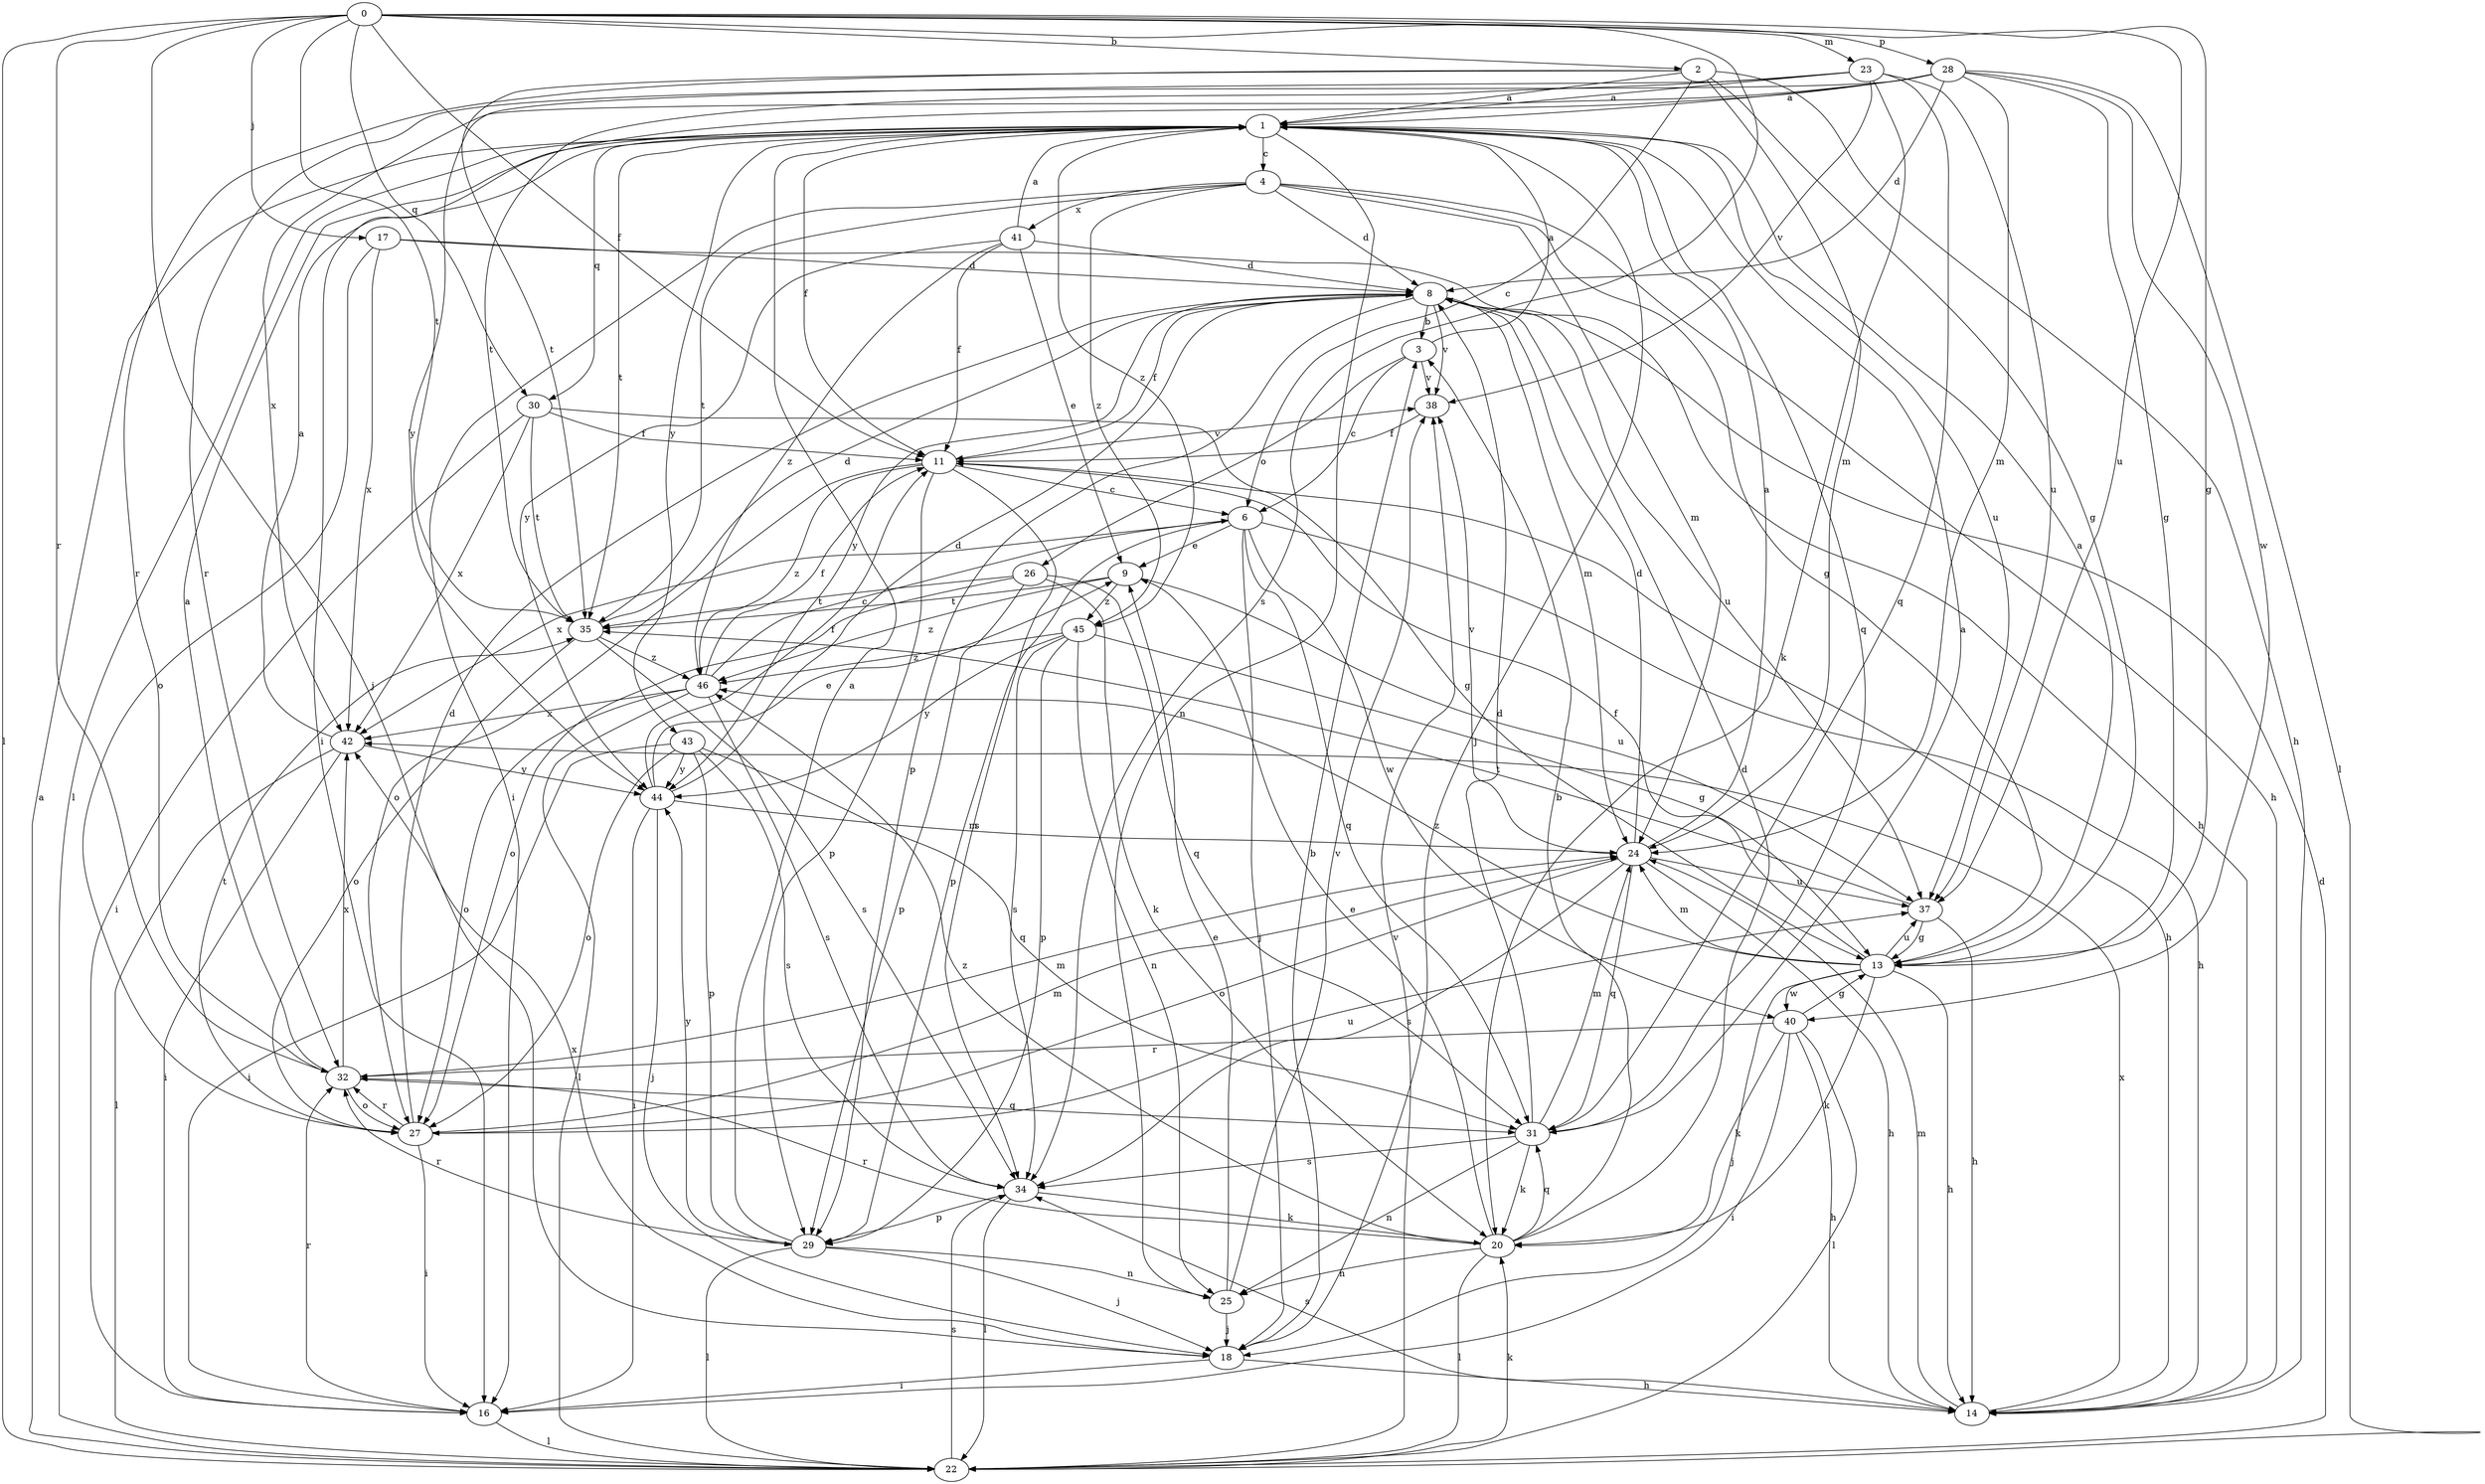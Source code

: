strict digraph  {
0;
1;
2;
3;
4;
6;
8;
9;
11;
13;
14;
16;
17;
18;
20;
22;
23;
24;
25;
26;
27;
28;
29;
30;
31;
32;
34;
35;
37;
38;
40;
41;
42;
43;
44;
45;
46;
0 -> 2  [label=b];
0 -> 11  [label=f];
0 -> 13  [label=g];
0 -> 17  [label=j];
0 -> 18  [label=j];
0 -> 22  [label=l];
0 -> 23  [label=m];
0 -> 28  [label=p];
0 -> 30  [label=q];
0 -> 32  [label=r];
0 -> 34  [label=s];
0 -> 35  [label=t];
0 -> 37  [label=u];
1 -> 4  [label=c];
1 -> 11  [label=f];
1 -> 18  [label=j];
1 -> 22  [label=l];
1 -> 25  [label=n];
1 -> 30  [label=q];
1 -> 31  [label=q];
1 -> 35  [label=t];
1 -> 37  [label=u];
1 -> 43  [label=y];
1 -> 45  [label=z];
2 -> 1  [label=a];
2 -> 6  [label=c];
2 -> 13  [label=g];
2 -> 14  [label=h];
2 -> 24  [label=m];
2 -> 32  [label=r];
2 -> 35  [label=t];
3 -> 1  [label=a];
3 -> 6  [label=c];
3 -> 26  [label=o];
3 -> 38  [label=v];
4 -> 8  [label=d];
4 -> 13  [label=g];
4 -> 14  [label=h];
4 -> 16  [label=i];
4 -> 24  [label=m];
4 -> 35  [label=t];
4 -> 41  [label=x];
4 -> 45  [label=z];
6 -> 9  [label=e];
6 -> 14  [label=h];
6 -> 18  [label=j];
6 -> 29  [label=p];
6 -> 31  [label=q];
6 -> 40  [label=w];
6 -> 42  [label=x];
8 -> 3  [label=b];
8 -> 11  [label=f];
8 -> 24  [label=m];
8 -> 29  [label=p];
8 -> 37  [label=u];
8 -> 38  [label=v];
8 -> 44  [label=y];
9 -> 35  [label=t];
9 -> 37  [label=u];
9 -> 45  [label=z];
9 -> 46  [label=z];
11 -> 6  [label=c];
11 -> 14  [label=h];
11 -> 27  [label=o];
11 -> 29  [label=p];
11 -> 34  [label=s];
11 -> 38  [label=v];
11 -> 46  [label=z];
13 -> 1  [label=a];
13 -> 11  [label=f];
13 -> 14  [label=h];
13 -> 18  [label=j];
13 -> 20  [label=k];
13 -> 24  [label=m];
13 -> 37  [label=u];
13 -> 40  [label=w];
13 -> 46  [label=z];
14 -> 24  [label=m];
14 -> 34  [label=s];
14 -> 42  [label=x];
16 -> 22  [label=l];
16 -> 32  [label=r];
17 -> 8  [label=d];
17 -> 14  [label=h];
17 -> 27  [label=o];
17 -> 42  [label=x];
18 -> 3  [label=b];
18 -> 14  [label=h];
18 -> 16  [label=i];
18 -> 42  [label=x];
20 -> 3  [label=b];
20 -> 8  [label=d];
20 -> 9  [label=e];
20 -> 22  [label=l];
20 -> 25  [label=n];
20 -> 31  [label=q];
20 -> 32  [label=r];
20 -> 46  [label=z];
22 -> 1  [label=a];
22 -> 8  [label=d];
22 -> 20  [label=k];
22 -> 34  [label=s];
22 -> 38  [label=v];
23 -> 1  [label=a];
23 -> 20  [label=k];
23 -> 31  [label=q];
23 -> 35  [label=t];
23 -> 37  [label=u];
23 -> 38  [label=v];
23 -> 44  [label=y];
24 -> 1  [label=a];
24 -> 8  [label=d];
24 -> 14  [label=h];
24 -> 27  [label=o];
24 -> 31  [label=q];
24 -> 34  [label=s];
24 -> 37  [label=u];
24 -> 38  [label=v];
25 -> 9  [label=e];
25 -> 18  [label=j];
25 -> 38  [label=v];
26 -> 20  [label=k];
26 -> 27  [label=o];
26 -> 29  [label=p];
26 -> 31  [label=q];
26 -> 35  [label=t];
27 -> 8  [label=d];
27 -> 16  [label=i];
27 -> 24  [label=m];
27 -> 32  [label=r];
27 -> 35  [label=t];
27 -> 37  [label=u];
28 -> 1  [label=a];
28 -> 8  [label=d];
28 -> 13  [label=g];
28 -> 16  [label=i];
28 -> 22  [label=l];
28 -> 24  [label=m];
28 -> 32  [label=r];
28 -> 40  [label=w];
28 -> 42  [label=x];
29 -> 1  [label=a];
29 -> 18  [label=j];
29 -> 22  [label=l];
29 -> 25  [label=n];
29 -> 32  [label=r];
29 -> 44  [label=y];
30 -> 11  [label=f];
30 -> 13  [label=g];
30 -> 16  [label=i];
30 -> 35  [label=t];
30 -> 42  [label=x];
31 -> 1  [label=a];
31 -> 8  [label=d];
31 -> 20  [label=k];
31 -> 24  [label=m];
31 -> 25  [label=n];
31 -> 34  [label=s];
32 -> 1  [label=a];
32 -> 24  [label=m];
32 -> 27  [label=o];
32 -> 31  [label=q];
32 -> 42  [label=x];
34 -> 20  [label=k];
34 -> 22  [label=l];
34 -> 29  [label=p];
35 -> 8  [label=d];
35 -> 27  [label=o];
35 -> 34  [label=s];
35 -> 46  [label=z];
37 -> 13  [label=g];
37 -> 14  [label=h];
37 -> 35  [label=t];
38 -> 11  [label=f];
40 -> 13  [label=g];
40 -> 14  [label=h];
40 -> 16  [label=i];
40 -> 20  [label=k];
40 -> 22  [label=l];
40 -> 32  [label=r];
41 -> 1  [label=a];
41 -> 8  [label=d];
41 -> 9  [label=e];
41 -> 11  [label=f];
41 -> 44  [label=y];
41 -> 46  [label=z];
42 -> 1  [label=a];
42 -> 16  [label=i];
42 -> 22  [label=l];
42 -> 44  [label=y];
43 -> 16  [label=i];
43 -> 27  [label=o];
43 -> 29  [label=p];
43 -> 31  [label=q];
43 -> 34  [label=s];
43 -> 44  [label=y];
44 -> 8  [label=d];
44 -> 9  [label=e];
44 -> 11  [label=f];
44 -> 16  [label=i];
44 -> 18  [label=j];
44 -> 24  [label=m];
45 -> 13  [label=g];
45 -> 25  [label=n];
45 -> 29  [label=p];
45 -> 34  [label=s];
45 -> 44  [label=y];
45 -> 46  [label=z];
46 -> 6  [label=c];
46 -> 11  [label=f];
46 -> 22  [label=l];
46 -> 27  [label=o];
46 -> 34  [label=s];
46 -> 42  [label=x];
}
